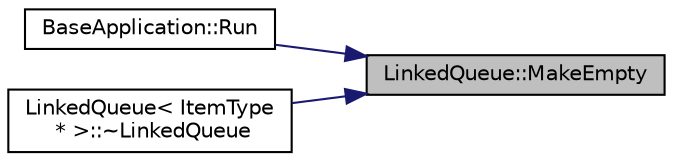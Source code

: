 digraph "LinkedQueue::MakeEmpty"
{
 // LATEX_PDF_SIZE
  edge [fontname="Helvetica",fontsize="10",labelfontname="Helvetica",labelfontsize="10"];
  node [fontname="Helvetica",fontsize="10",shape=record];
  rankdir="RL";
  Node64 [label="LinkedQueue::MakeEmpty",height=0.2,width=0.4,color="black", fillcolor="grey75", style="filled", fontcolor="black",tooltip="Make Queue empty."];
  Node64 -> Node65 [dir="back",color="midnightblue",fontsize="10",style="solid",fontname="Helvetica"];
  Node65 [label="BaseApplication::Run",height=0.2,width=0.4,color="black", fillcolor="white", style="filled",URL="$class_base_application.html#a8f2ce8add401a3b537f041df9f7ef978",tooltip="Program driver."];
  Node64 -> Node66 [dir="back",color="midnightblue",fontsize="10",style="solid",fontname="Helvetica"];
  Node66 [label="LinkedQueue\< ItemType\l * \>::~LinkedQueue",height=0.2,width=0.4,color="black", fillcolor="white", style="filled",URL="$class_linked_queue.html#ad84250d452864b16e000f4d1ee6295f6",tooltip=" "];
}

